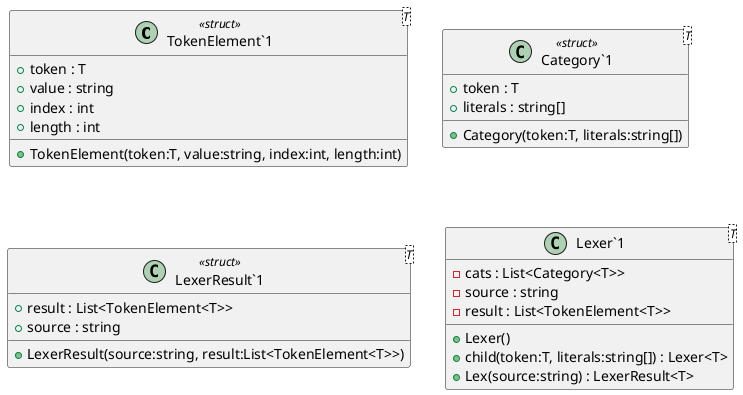 @startuml
class "TokenElement`1"<T> <<struct>> {
    + token : T
    + value : string
    + index : int
    + length : int
    + TokenElement(token:T, value:string, index:int, length:int)
}
class "Category`1"<T> <<struct>> {
    + token : T
    + literals : string[]
    + Category(token:T, literals:string[])
}
class "LexerResult`1"<T> <<struct>> {
    + result : List<TokenElement<T>>
    + source : string
    + LexerResult(source:string, result:List<TokenElement<T>>)
}
class "Lexer`1"<T> {
    - cats : List<Category<T>>
    - source : string
    - result : List<TokenElement<T>>
    + Lexer()
    + child(token:T, literals:string[]) : Lexer<T>
    + Lex(source:string) : LexerResult<T>
}
@enduml
